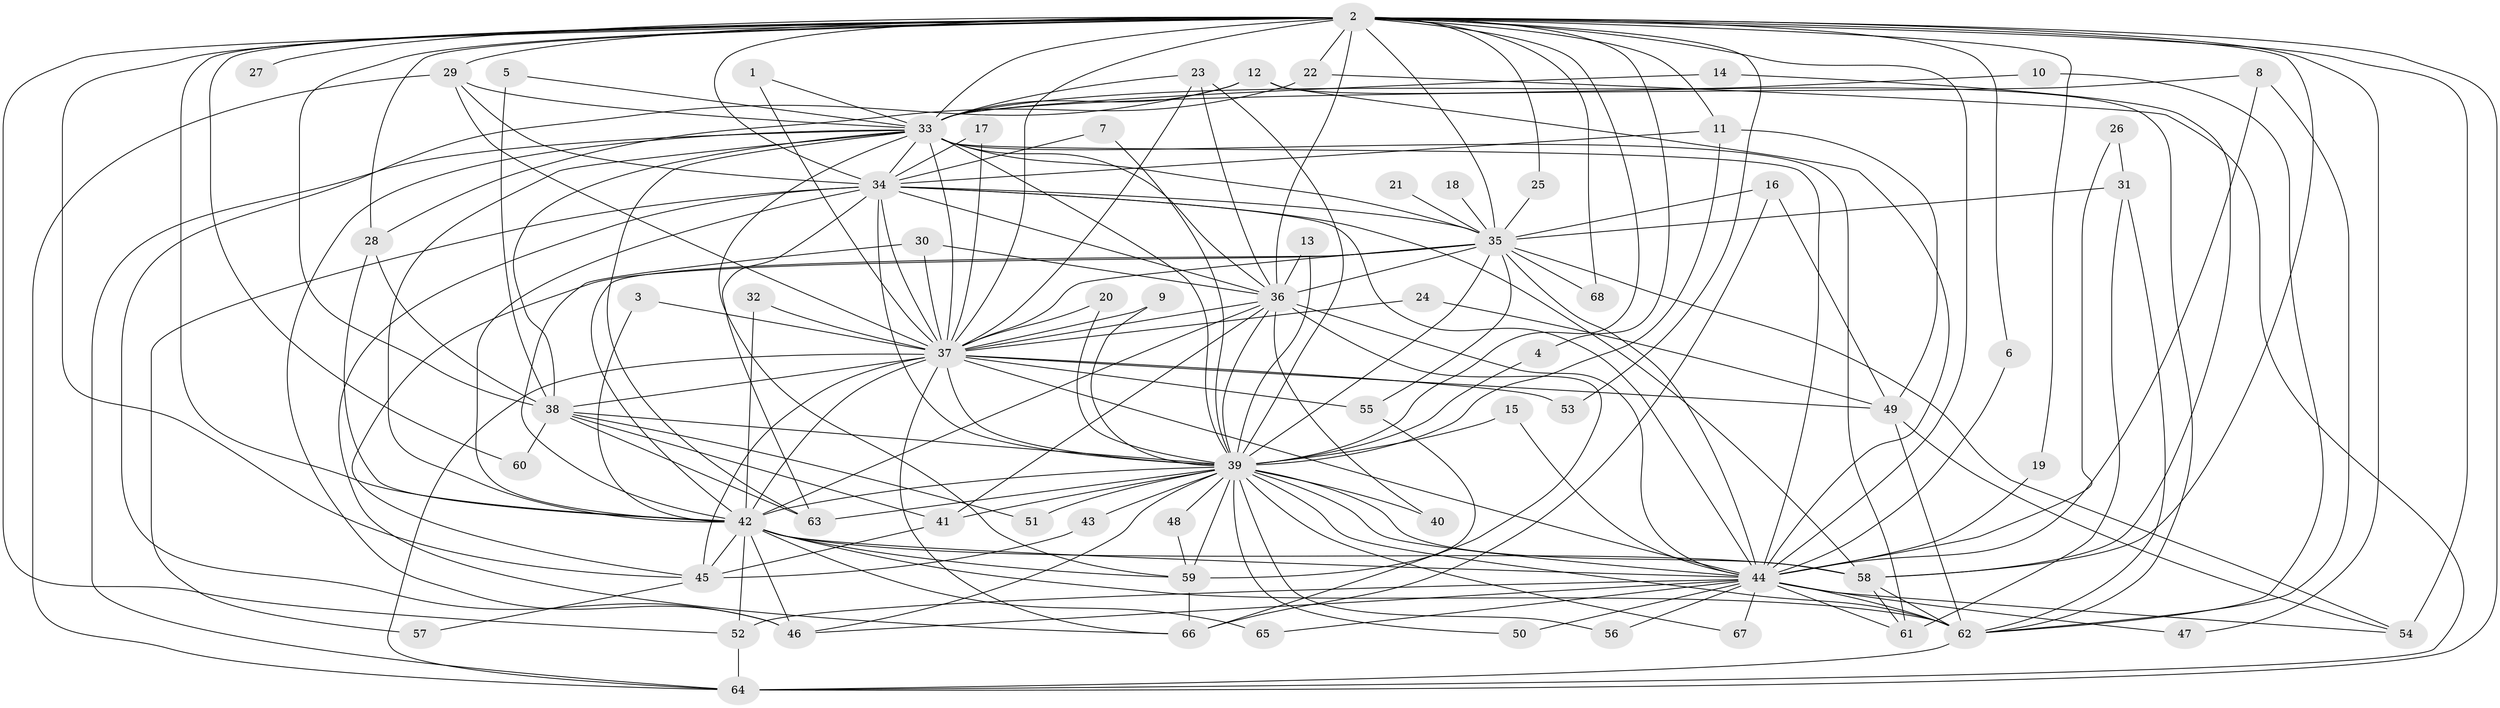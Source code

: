 // original degree distribution, {21: 0.014814814814814815, 24: 0.007407407407407408, 29: 0.007407407407407408, 22: 0.007407407407407408, 20: 0.007407407407407408, 16: 0.007407407407407408, 30: 0.007407407407407408, 35: 0.007407407407407408, 31: 0.007407407407407408, 4: 0.05925925925925926, 2: 0.6, 5: 0.05925925925925926, 3: 0.16296296296296298, 9: 0.007407407407407408, 7: 0.014814814814814815, 6: 0.022222222222222223}
// Generated by graph-tools (version 1.1) at 2025/25/03/09/25 03:25:50]
// undirected, 68 vertices, 191 edges
graph export_dot {
graph [start="1"]
  node [color=gray90,style=filled];
  1;
  2;
  3;
  4;
  5;
  6;
  7;
  8;
  9;
  10;
  11;
  12;
  13;
  14;
  15;
  16;
  17;
  18;
  19;
  20;
  21;
  22;
  23;
  24;
  25;
  26;
  27;
  28;
  29;
  30;
  31;
  32;
  33;
  34;
  35;
  36;
  37;
  38;
  39;
  40;
  41;
  42;
  43;
  44;
  45;
  46;
  47;
  48;
  49;
  50;
  51;
  52;
  53;
  54;
  55;
  56;
  57;
  58;
  59;
  60;
  61;
  62;
  63;
  64;
  65;
  66;
  67;
  68;
  1 -- 33 [weight=1.0];
  1 -- 37 [weight=1.0];
  2 -- 4 [weight=1.0];
  2 -- 6 [weight=1.0];
  2 -- 11 [weight=1.0];
  2 -- 19 [weight=1.0];
  2 -- 22 [weight=2.0];
  2 -- 25 [weight=1.0];
  2 -- 27 [weight=2.0];
  2 -- 28 [weight=1.0];
  2 -- 29 [weight=1.0];
  2 -- 33 [weight=3.0];
  2 -- 34 [weight=2.0];
  2 -- 35 [weight=3.0];
  2 -- 36 [weight=2.0];
  2 -- 37 [weight=3.0];
  2 -- 38 [weight=1.0];
  2 -- 39 [weight=3.0];
  2 -- 42 [weight=2.0];
  2 -- 44 [weight=3.0];
  2 -- 45 [weight=1.0];
  2 -- 47 [weight=1.0];
  2 -- 52 [weight=1.0];
  2 -- 53 [weight=1.0];
  2 -- 54 [weight=1.0];
  2 -- 58 [weight=1.0];
  2 -- 60 [weight=1.0];
  2 -- 64 [weight=1.0];
  2 -- 68 [weight=1.0];
  3 -- 37 [weight=1.0];
  3 -- 42 [weight=1.0];
  4 -- 39 [weight=1.0];
  5 -- 33 [weight=1.0];
  5 -- 38 [weight=1.0];
  6 -- 44 [weight=1.0];
  7 -- 34 [weight=1.0];
  7 -- 39 [weight=1.0];
  8 -- 33 [weight=1.0];
  8 -- 44 [weight=1.0];
  8 -- 62 [weight=1.0];
  9 -- 37 [weight=1.0];
  9 -- 39 [weight=1.0];
  10 -- 33 [weight=1.0];
  10 -- 62 [weight=1.0];
  11 -- 34 [weight=1.0];
  11 -- 39 [weight=1.0];
  11 -- 49 [weight=1.0];
  12 -- 33 [weight=1.0];
  12 -- 44 [weight=1.0];
  12 -- 46 [weight=1.0];
  12 -- 62 [weight=1.0];
  13 -- 36 [weight=1.0];
  13 -- 39 [weight=1.0];
  14 -- 33 [weight=1.0];
  14 -- 58 [weight=1.0];
  15 -- 39 [weight=1.0];
  15 -- 44 [weight=1.0];
  16 -- 35 [weight=1.0];
  16 -- 49 [weight=1.0];
  16 -- 66 [weight=1.0];
  17 -- 34 [weight=1.0];
  17 -- 37 [weight=1.0];
  18 -- 35 [weight=1.0];
  19 -- 44 [weight=1.0];
  20 -- 37 [weight=1.0];
  20 -- 39 [weight=1.0];
  21 -- 35 [weight=1.0];
  22 -- 28 [weight=1.0];
  22 -- 64 [weight=1.0];
  23 -- 33 [weight=1.0];
  23 -- 36 [weight=1.0];
  23 -- 37 [weight=1.0];
  23 -- 39 [weight=2.0];
  24 -- 37 [weight=1.0];
  24 -- 49 [weight=1.0];
  25 -- 35 [weight=1.0];
  26 -- 31 [weight=1.0];
  26 -- 44 [weight=1.0];
  28 -- 38 [weight=1.0];
  28 -- 42 [weight=1.0];
  29 -- 33 [weight=1.0];
  29 -- 34 [weight=1.0];
  29 -- 37 [weight=1.0];
  29 -- 64 [weight=1.0];
  30 -- 36 [weight=1.0];
  30 -- 37 [weight=1.0];
  30 -- 42 [weight=1.0];
  31 -- 35 [weight=1.0];
  31 -- 61 [weight=1.0];
  31 -- 62 [weight=1.0];
  32 -- 37 [weight=1.0];
  32 -- 42 [weight=1.0];
  33 -- 34 [weight=1.0];
  33 -- 35 [weight=1.0];
  33 -- 36 [weight=2.0];
  33 -- 37 [weight=2.0];
  33 -- 38 [weight=1.0];
  33 -- 39 [weight=1.0];
  33 -- 42 [weight=3.0];
  33 -- 44 [weight=3.0];
  33 -- 46 [weight=1.0];
  33 -- 59 [weight=1.0];
  33 -- 61 [weight=2.0];
  33 -- 63 [weight=1.0];
  33 -- 64 [weight=1.0];
  34 -- 35 [weight=1.0];
  34 -- 36 [weight=1.0];
  34 -- 37 [weight=3.0];
  34 -- 39 [weight=1.0];
  34 -- 42 [weight=1.0];
  34 -- 44 [weight=2.0];
  34 -- 57 [weight=1.0];
  34 -- 58 [weight=1.0];
  34 -- 63 [weight=1.0];
  34 -- 66 [weight=1.0];
  35 -- 36 [weight=1.0];
  35 -- 37 [weight=1.0];
  35 -- 39 [weight=2.0];
  35 -- 42 [weight=1.0];
  35 -- 44 [weight=1.0];
  35 -- 45 [weight=1.0];
  35 -- 54 [weight=1.0];
  35 -- 55 [weight=1.0];
  35 -- 68 [weight=1.0];
  36 -- 37 [weight=1.0];
  36 -- 39 [weight=1.0];
  36 -- 40 [weight=1.0];
  36 -- 41 [weight=1.0];
  36 -- 42 [weight=1.0];
  36 -- 44 [weight=2.0];
  36 -- 66 [weight=1.0];
  37 -- 38 [weight=1.0];
  37 -- 39 [weight=1.0];
  37 -- 42 [weight=1.0];
  37 -- 44 [weight=1.0];
  37 -- 45 [weight=1.0];
  37 -- 49 [weight=1.0];
  37 -- 53 [weight=1.0];
  37 -- 55 [weight=2.0];
  37 -- 64 [weight=1.0];
  37 -- 66 [weight=1.0];
  38 -- 39 [weight=1.0];
  38 -- 41 [weight=1.0];
  38 -- 51 [weight=1.0];
  38 -- 60 [weight=1.0];
  38 -- 63 [weight=1.0];
  39 -- 40 [weight=1.0];
  39 -- 41 [weight=1.0];
  39 -- 42 [weight=1.0];
  39 -- 43 [weight=1.0];
  39 -- 44 [weight=1.0];
  39 -- 46 [weight=1.0];
  39 -- 48 [weight=1.0];
  39 -- 50 [weight=1.0];
  39 -- 51 [weight=1.0];
  39 -- 56 [weight=1.0];
  39 -- 58 [weight=1.0];
  39 -- 59 [weight=2.0];
  39 -- 62 [weight=1.0];
  39 -- 63 [weight=1.0];
  39 -- 67 [weight=1.0];
  41 -- 45 [weight=1.0];
  42 -- 44 [weight=1.0];
  42 -- 45 [weight=1.0];
  42 -- 46 [weight=1.0];
  42 -- 52 [weight=1.0];
  42 -- 58 [weight=1.0];
  42 -- 59 [weight=1.0];
  42 -- 62 [weight=1.0];
  42 -- 65 [weight=1.0];
  43 -- 45 [weight=1.0];
  44 -- 46 [weight=1.0];
  44 -- 47 [weight=1.0];
  44 -- 50 [weight=1.0];
  44 -- 52 [weight=1.0];
  44 -- 54 [weight=1.0];
  44 -- 56 [weight=1.0];
  44 -- 61 [weight=1.0];
  44 -- 62 [weight=1.0];
  44 -- 65 [weight=1.0];
  44 -- 67 [weight=1.0];
  45 -- 57 [weight=1.0];
  48 -- 59 [weight=1.0];
  49 -- 54 [weight=1.0];
  49 -- 62 [weight=1.0];
  52 -- 64 [weight=2.0];
  55 -- 59 [weight=1.0];
  58 -- 61 [weight=1.0];
  58 -- 62 [weight=1.0];
  59 -- 66 [weight=1.0];
  62 -- 64 [weight=1.0];
}
